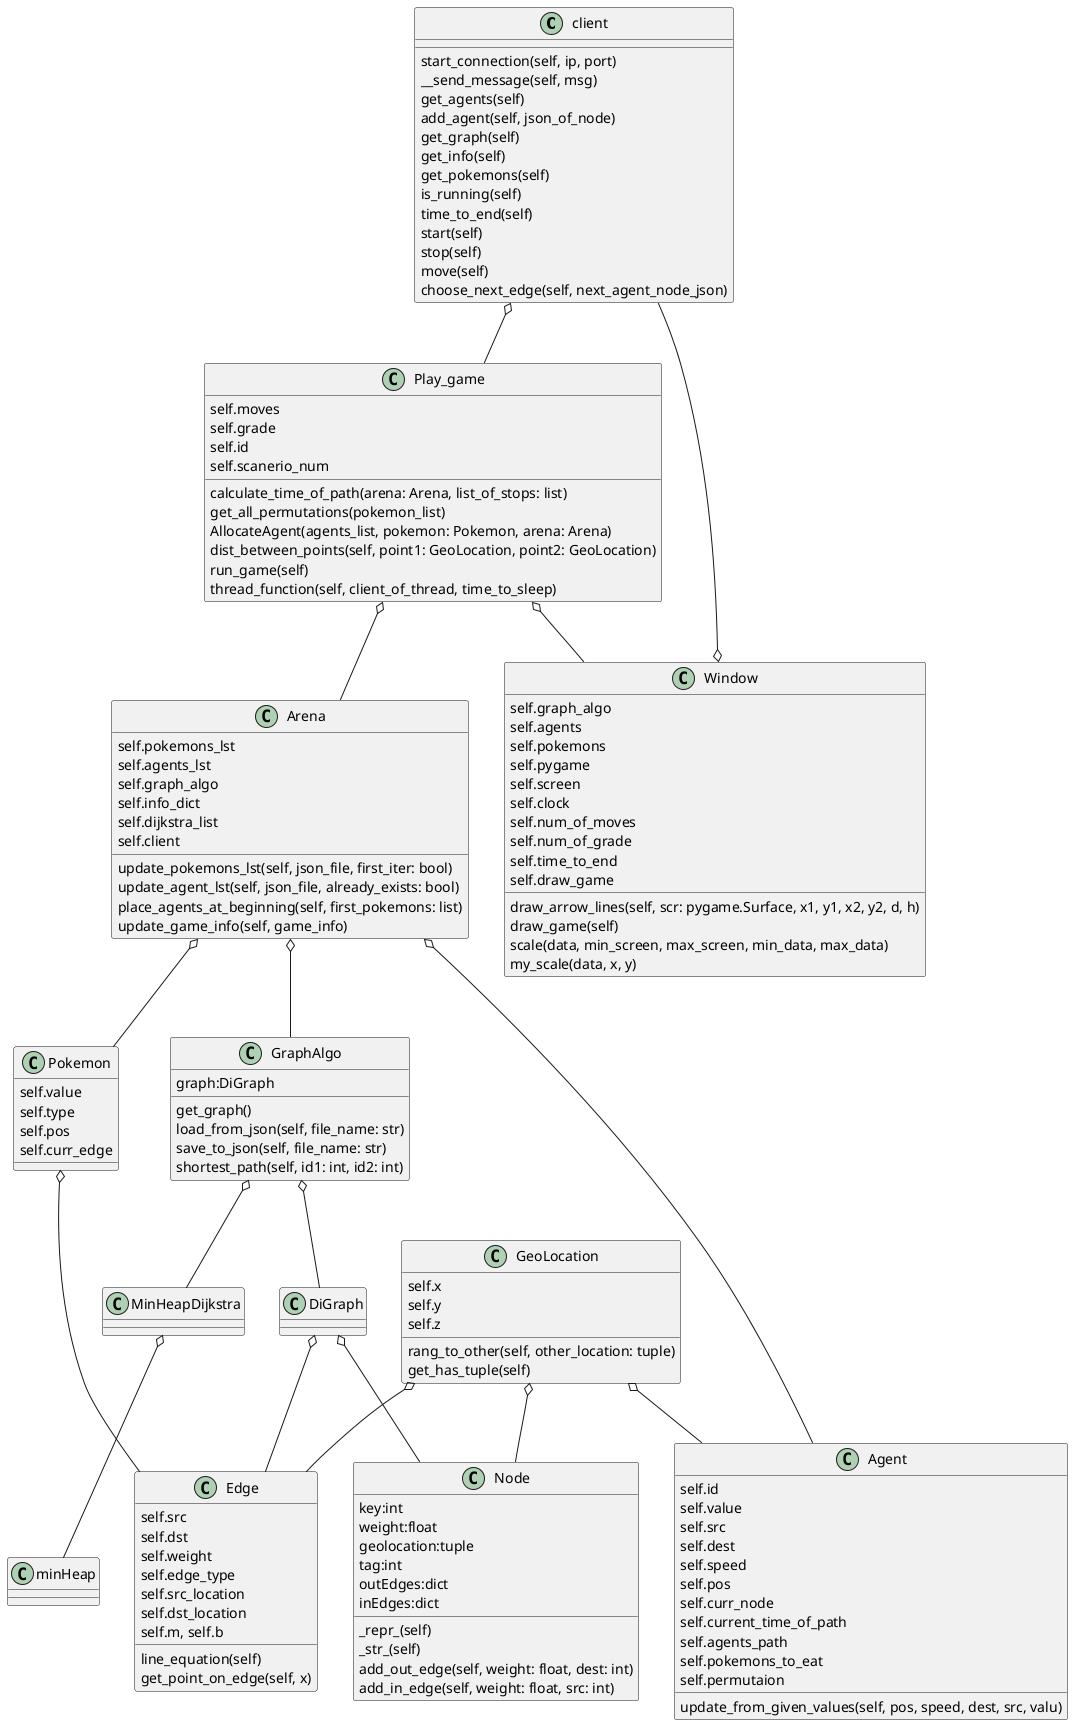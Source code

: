 @startuml
'https://plantuml.com/class-diagram


client o-- Play_game
Play_game o-- Arena
Play_game o-- Window
Arena o-- Agent
Arena o-- Pokemon
Arena o-- GraphAlgo
Pokemon o-- Edge
Window o-- client

GeoLocation o-- Node
GeoLocation o-- Edge
GeoLocation o-- Agent
DiGraph o-- Node
DiGraph o-- Edge
GraphAlgo o-- MinHeapDijkstra
GraphAlgo o-- DiGraph
MinHeapDijkstra o-- minHeap



class  client{
start_connection(self, ip, port)
__send_message(self, msg)
get_agents(self)
add_agent(self, json_of_node)
get_graph(self)
get_info(self)
get_pokemons(self)
is_running(self)
time_to_end(self)
start(self)
stop(self)
move(self)
choose_next_edge(self, next_agent_node_json)
}
class Play_game{
calculate_time_of_path(arena: Arena, list_of_stops: list)
get_all_permutations(pokemon_list)
AllocateAgent(agents_list, pokemon: Pokemon, arena: Arena)
dist_between_points(self, point1: GeoLocation, point2: GeoLocation)
run_game(self)
thread_function(self, client_of_thread, time_to_sleep)

self.moves
self.grade
self.id
self.scanerio_num
}

class Arena{
update_pokemons_lst(self, json_file, first_iter: bool)
update_agent_lst(self, json_file, already_exists: bool)
place_agents_at_beginning(self, first_pokemons: list)
update_game_info(self, game_info)

self.pokemons_lst
self.agents_lst
self.graph_algo
self.info_dict
self.dijkstra_list
self.client
}
class Window{
 self.graph_algo
self.agents
self.pokemons
self.pygame
self.screen
self.clock
self.num_of_moves
self.num_of_grade
self.time_to_end
self.draw_game

draw_arrow_lines(self, scr: pygame.Surface, x1, y1, x2, y2, d, h)
draw_game(self)
scale(data, min_screen, max_screen, min_data, max_data)
my_scale(data, x, y)

}
class Agent{
self.id
self.value
self.src
self.dest
self.speed
self.pos
self.curr_node
self.current_time_of_path
self.agents_path
self.pokemons_to_eat
self.permutaion

update_from_given_values(self, pos, speed, dest, src, valu)


}
class Pokemon{
self.value
self.type
self.pos
self.curr_edge
}

class Edge{
line_equation(self)
get_point_on_edge(self, x)

self.src
self.dst
self.weight
self.edge_type
self.src_location
self.dst_location
self.m, self.b

}

class GeoLocation{
rang_to_other(self, other_location: tuple)
get_has_tuple(self)

self.x
self.y
self.z

}
class GraphAlgo {
get_graph()
load_from_json(self, file_name: str)
save_to_json(self, file_name: str)
shortest_path(self, id1: int, id2: int)
graph:DiGraph
}

class DiGraph {

}

class MinHeapDijkstra{

}

class minHeap {

}



class Node{
_repr_(self)
_str_(self)
add_out_edge(self, weight: float, dest: int)
add_in_edge(self, weight: float, src: int)
key:int
weight:float
geolocation:tuple
tag:int
outEdges:dict
inEdges:dict
}


@enduml